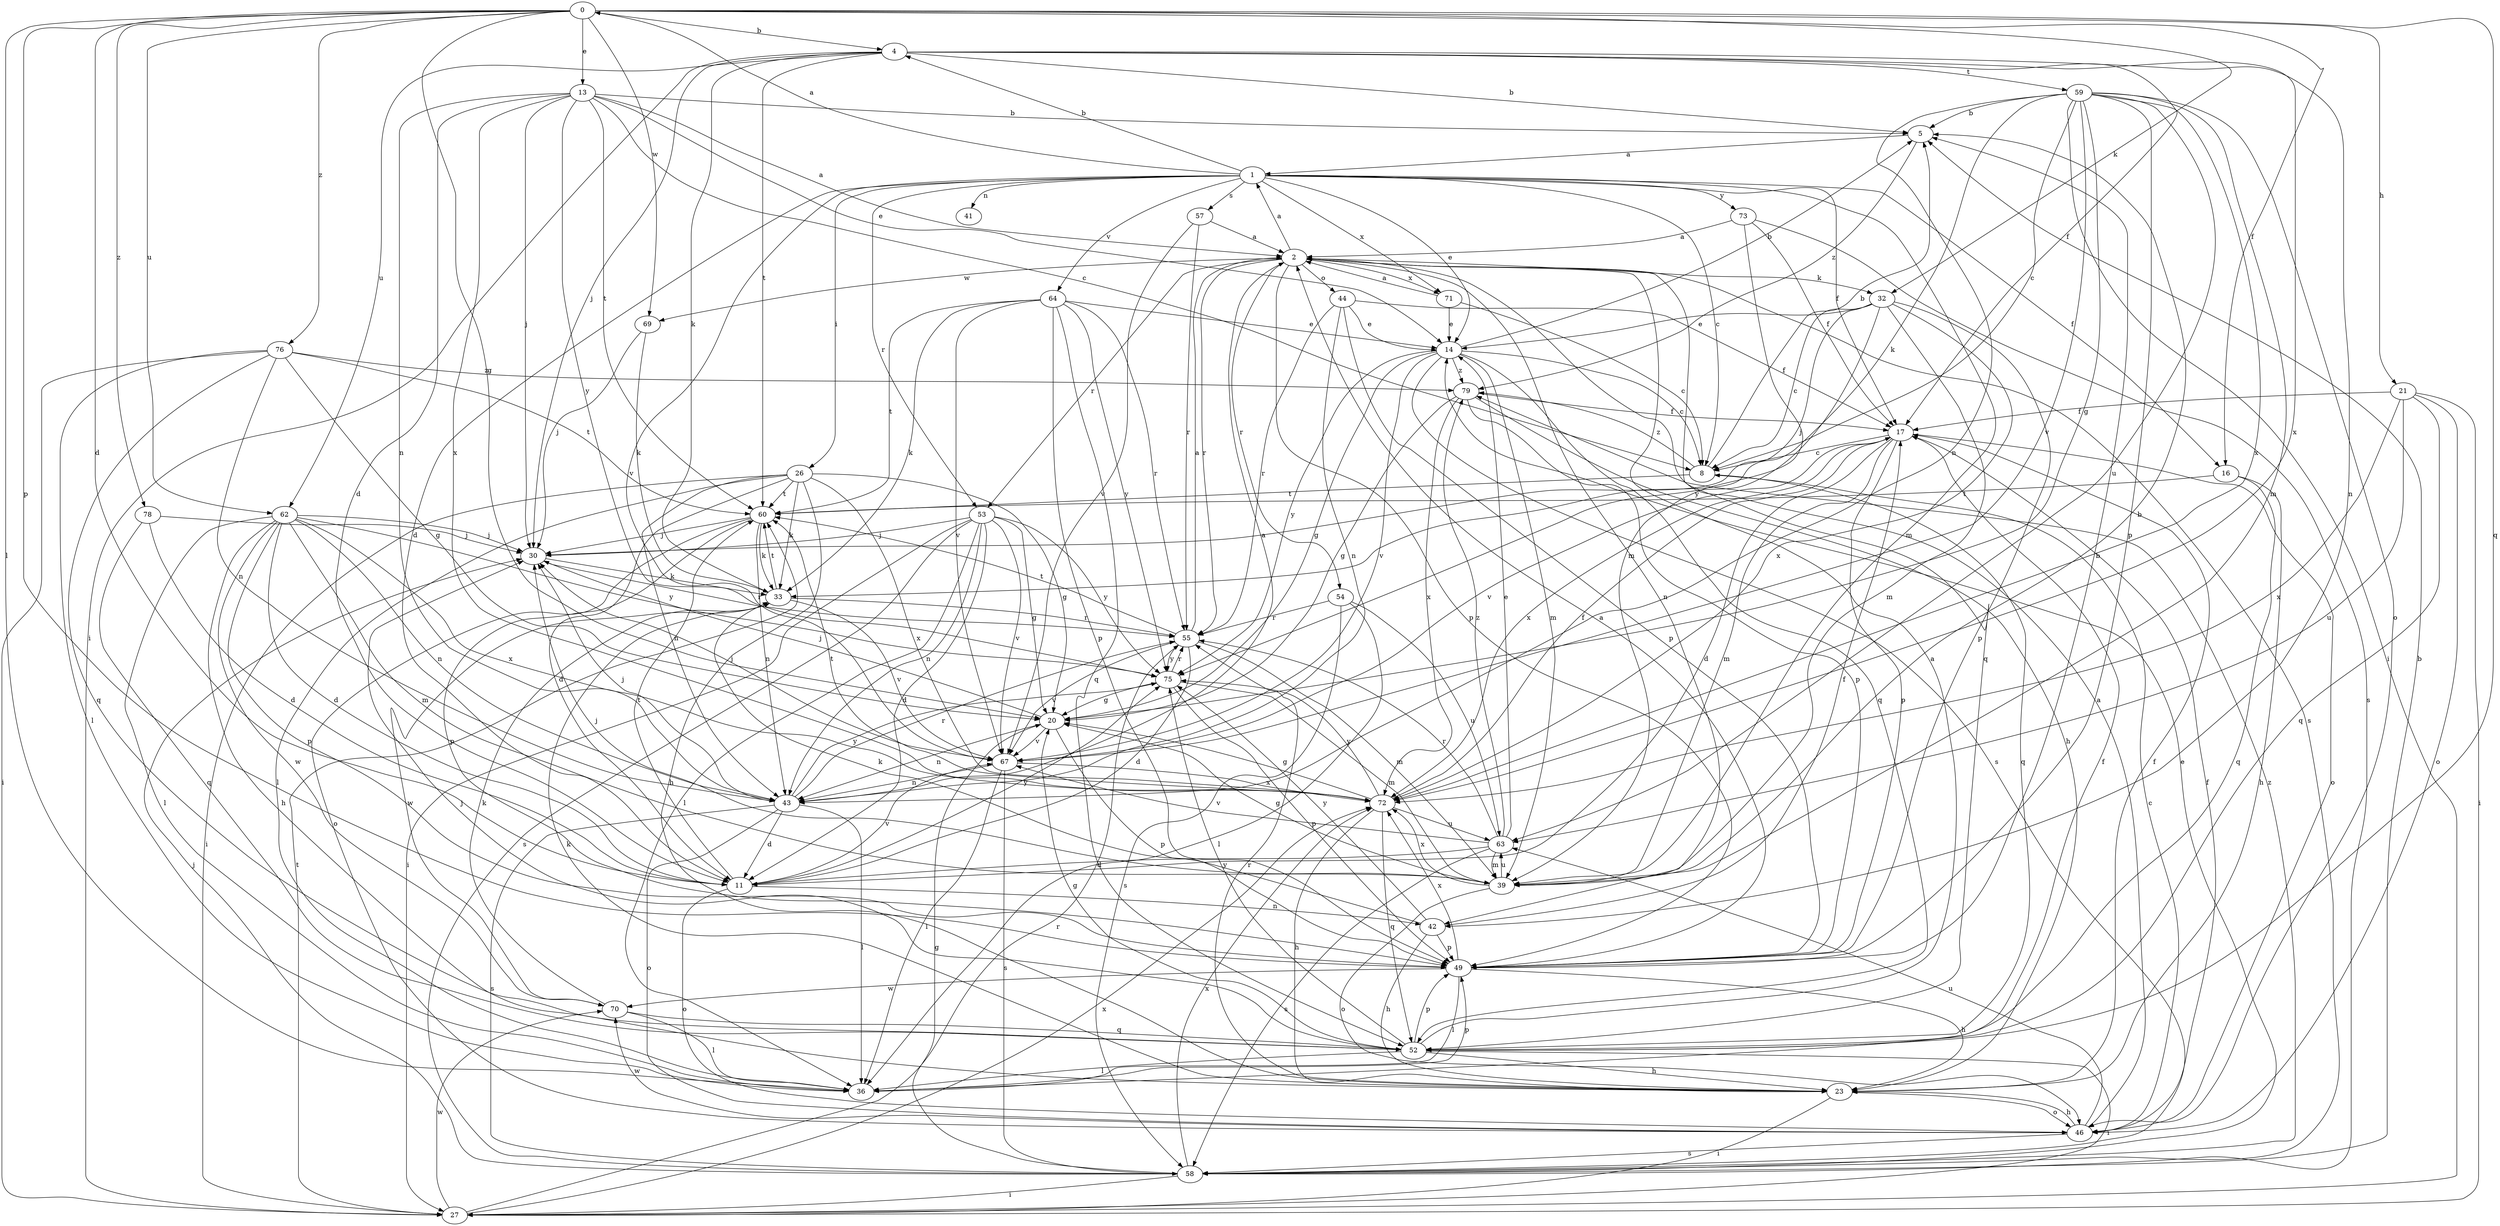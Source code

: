strict digraph  {
0;
1;
2;
4;
5;
8;
11;
13;
14;
16;
17;
20;
21;
23;
26;
27;
30;
32;
33;
36;
39;
41;
42;
43;
44;
46;
49;
52;
53;
54;
55;
57;
58;
59;
60;
62;
63;
64;
67;
69;
70;
71;
72;
73;
75;
76;
78;
79;
0 -> 4  [label=b];
0 -> 11  [label=d];
0 -> 13  [label=e];
0 -> 16  [label=f];
0 -> 20  [label=g];
0 -> 21  [label=h];
0 -> 32  [label=k];
0 -> 36  [label=l];
0 -> 49  [label=p];
0 -> 52  [label=q];
0 -> 62  [label=u];
0 -> 69  [label=w];
0 -> 76  [label=z];
0 -> 78  [label=z];
1 -> 0  [label=a];
1 -> 4  [label=b];
1 -> 8  [label=c];
1 -> 11  [label=d];
1 -> 14  [label=e];
1 -> 16  [label=f];
1 -> 17  [label=f];
1 -> 26  [label=i];
1 -> 39  [label=m];
1 -> 41  [label=n];
1 -> 53  [label=r];
1 -> 57  [label=s];
1 -> 64  [label=v];
1 -> 67  [label=v];
1 -> 71  [label=x];
1 -> 73  [label=y];
2 -> 1  [label=a];
2 -> 32  [label=k];
2 -> 42  [label=n];
2 -> 44  [label=o];
2 -> 49  [label=p];
2 -> 52  [label=q];
2 -> 53  [label=r];
2 -> 54  [label=r];
2 -> 55  [label=r];
2 -> 58  [label=s];
2 -> 69  [label=w];
2 -> 71  [label=x];
4 -> 5  [label=b];
4 -> 17  [label=f];
4 -> 27  [label=i];
4 -> 30  [label=j];
4 -> 33  [label=k];
4 -> 42  [label=n];
4 -> 59  [label=t];
4 -> 60  [label=t];
4 -> 62  [label=u];
4 -> 72  [label=x];
5 -> 1  [label=a];
5 -> 79  [label=z];
8 -> 5  [label=b];
8 -> 52  [label=q];
8 -> 60  [label=t];
8 -> 79  [label=z];
11 -> 42  [label=n];
11 -> 46  [label=o];
11 -> 60  [label=t];
11 -> 67  [label=v];
11 -> 75  [label=y];
13 -> 2  [label=a];
13 -> 5  [label=b];
13 -> 8  [label=c];
13 -> 11  [label=d];
13 -> 14  [label=e];
13 -> 30  [label=j];
13 -> 43  [label=n];
13 -> 60  [label=t];
13 -> 72  [label=x];
13 -> 75  [label=y];
14 -> 5  [label=b];
14 -> 8  [label=c];
14 -> 20  [label=g];
14 -> 39  [label=m];
14 -> 52  [label=q];
14 -> 58  [label=s];
14 -> 67  [label=v];
14 -> 75  [label=y];
14 -> 79  [label=z];
16 -> 23  [label=h];
16 -> 52  [label=q];
16 -> 60  [label=t];
17 -> 8  [label=c];
17 -> 11  [label=d];
17 -> 39  [label=m];
17 -> 46  [label=o];
17 -> 49  [label=p];
17 -> 67  [label=v];
17 -> 72  [label=x];
20 -> 30  [label=j];
20 -> 43  [label=n];
20 -> 49  [label=p];
20 -> 67  [label=v];
21 -> 17  [label=f];
21 -> 27  [label=i];
21 -> 46  [label=o];
21 -> 52  [label=q];
21 -> 63  [label=u];
21 -> 72  [label=x];
23 -> 17  [label=f];
23 -> 27  [label=i];
23 -> 33  [label=k];
23 -> 46  [label=o];
23 -> 55  [label=r];
26 -> 11  [label=d];
26 -> 20  [label=g];
26 -> 23  [label=h];
26 -> 27  [label=i];
26 -> 33  [label=k];
26 -> 36  [label=l];
26 -> 43  [label=n];
26 -> 60  [label=t];
26 -> 72  [label=x];
27 -> 55  [label=r];
27 -> 60  [label=t];
27 -> 70  [label=w];
27 -> 72  [label=x];
30 -> 33  [label=k];
30 -> 55  [label=r];
32 -> 8  [label=c];
32 -> 14  [label=e];
32 -> 30  [label=j];
32 -> 39  [label=m];
32 -> 49  [label=p];
32 -> 72  [label=x];
32 -> 75  [label=y];
33 -> 55  [label=r];
33 -> 60  [label=t];
33 -> 67  [label=v];
33 -> 70  [label=w];
36 -> 17  [label=f];
36 -> 49  [label=p];
39 -> 5  [label=b];
39 -> 20  [label=g];
39 -> 30  [label=j];
39 -> 46  [label=o];
39 -> 63  [label=u];
39 -> 72  [label=x];
42 -> 17  [label=f];
42 -> 23  [label=h];
42 -> 33  [label=k];
42 -> 49  [label=p];
42 -> 75  [label=y];
43 -> 2  [label=a];
43 -> 11  [label=d];
43 -> 30  [label=j];
43 -> 36  [label=l];
43 -> 46  [label=o];
43 -> 55  [label=r];
43 -> 58  [label=s];
43 -> 75  [label=y];
44 -> 14  [label=e];
44 -> 17  [label=f];
44 -> 43  [label=n];
44 -> 49  [label=p];
44 -> 55  [label=r];
46 -> 2  [label=a];
46 -> 8  [label=c];
46 -> 17  [label=f];
46 -> 23  [label=h];
46 -> 58  [label=s];
46 -> 63  [label=u];
46 -> 70  [label=w];
49 -> 2  [label=a];
49 -> 5  [label=b];
49 -> 23  [label=h];
49 -> 36  [label=l];
49 -> 70  [label=w];
49 -> 72  [label=x];
52 -> 2  [label=a];
52 -> 20  [label=g];
52 -> 23  [label=h];
52 -> 27  [label=i];
52 -> 30  [label=j];
52 -> 36  [label=l];
52 -> 49  [label=p];
52 -> 75  [label=y];
53 -> 11  [label=d];
53 -> 20  [label=g];
53 -> 27  [label=i];
53 -> 30  [label=j];
53 -> 36  [label=l];
53 -> 43  [label=n];
53 -> 58  [label=s];
53 -> 67  [label=v];
53 -> 75  [label=y];
54 -> 36  [label=l];
54 -> 55  [label=r];
54 -> 58  [label=s];
54 -> 63  [label=u];
55 -> 2  [label=a];
55 -> 11  [label=d];
55 -> 39  [label=m];
55 -> 60  [label=t];
55 -> 67  [label=v];
55 -> 75  [label=y];
57 -> 2  [label=a];
57 -> 55  [label=r];
57 -> 67  [label=v];
58 -> 5  [label=b];
58 -> 14  [label=e];
58 -> 20  [label=g];
58 -> 27  [label=i];
58 -> 30  [label=j];
58 -> 72  [label=x];
58 -> 79  [label=z];
59 -> 5  [label=b];
59 -> 8  [label=c];
59 -> 20  [label=g];
59 -> 27  [label=i];
59 -> 33  [label=k];
59 -> 39  [label=m];
59 -> 43  [label=n];
59 -> 46  [label=o];
59 -> 49  [label=p];
59 -> 63  [label=u];
59 -> 67  [label=v];
59 -> 72  [label=x];
60 -> 30  [label=j];
60 -> 33  [label=k];
60 -> 43  [label=n];
60 -> 46  [label=o];
60 -> 49  [label=p];
62 -> 11  [label=d];
62 -> 23  [label=h];
62 -> 30  [label=j];
62 -> 36  [label=l];
62 -> 39  [label=m];
62 -> 43  [label=n];
62 -> 49  [label=p];
62 -> 70  [label=w];
62 -> 72  [label=x];
62 -> 75  [label=y];
63 -> 11  [label=d];
63 -> 14  [label=e];
63 -> 39  [label=m];
63 -> 55  [label=r];
63 -> 58  [label=s];
63 -> 67  [label=v];
63 -> 79  [label=z];
64 -> 14  [label=e];
64 -> 33  [label=k];
64 -> 49  [label=p];
64 -> 52  [label=q];
64 -> 55  [label=r];
64 -> 60  [label=t];
64 -> 67  [label=v];
64 -> 75  [label=y];
67 -> 30  [label=j];
67 -> 36  [label=l];
67 -> 43  [label=n];
67 -> 58  [label=s];
67 -> 72  [label=x];
69 -> 30  [label=j];
69 -> 33  [label=k];
70 -> 33  [label=k];
70 -> 36  [label=l];
70 -> 52  [label=q];
71 -> 2  [label=a];
71 -> 8  [label=c];
71 -> 14  [label=e];
72 -> 17  [label=f];
72 -> 20  [label=g];
72 -> 23  [label=h];
72 -> 52  [label=q];
72 -> 60  [label=t];
72 -> 63  [label=u];
72 -> 75  [label=y];
73 -> 2  [label=a];
73 -> 17  [label=f];
73 -> 39  [label=m];
73 -> 58  [label=s];
75 -> 20  [label=g];
75 -> 39  [label=m];
75 -> 49  [label=p];
75 -> 55  [label=r];
76 -> 20  [label=g];
76 -> 27  [label=i];
76 -> 36  [label=l];
76 -> 43  [label=n];
76 -> 52  [label=q];
76 -> 60  [label=t];
76 -> 79  [label=z];
78 -> 11  [label=d];
78 -> 30  [label=j];
78 -> 52  [label=q];
79 -> 17  [label=f];
79 -> 20  [label=g];
79 -> 23  [label=h];
79 -> 49  [label=p];
79 -> 72  [label=x];
}
